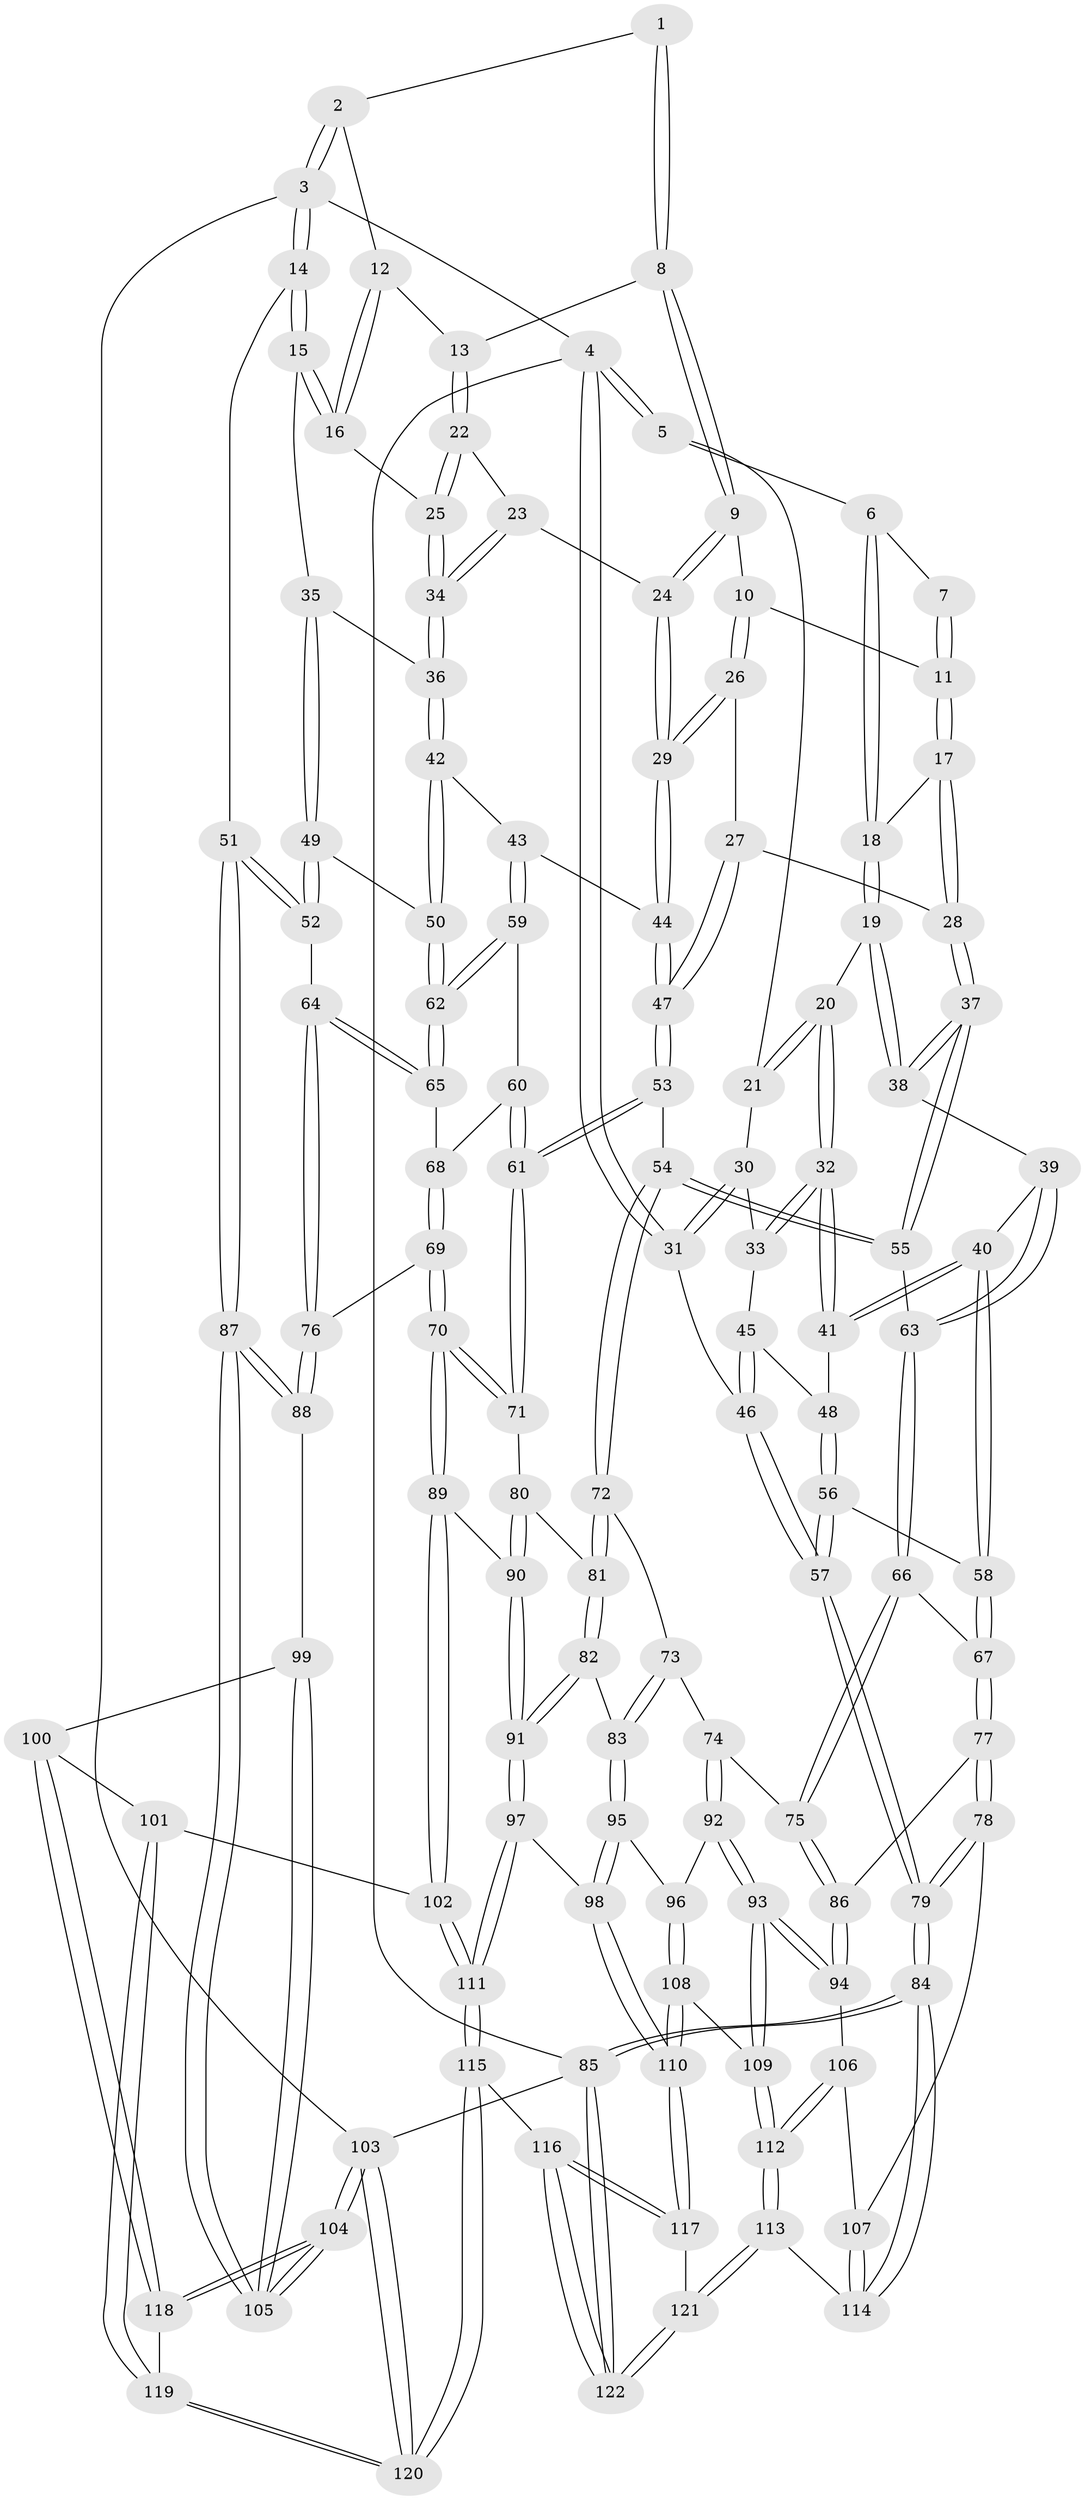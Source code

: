 // Generated by graph-tools (version 1.1) at 2025/11/02/27/25 16:11:58]
// undirected, 122 vertices, 302 edges
graph export_dot {
graph [start="1"]
  node [color=gray90,style=filled];
  1 [pos="+0.5552118903993374+0"];
  2 [pos="+0.7663117180328708+0"];
  3 [pos="+1+0"];
  4 [pos="+0+0"];
  5 [pos="+0.0653492553418675+0"];
  6 [pos="+0.15162246912360164+0"];
  7 [pos="+0.3785780570908402+0"];
  8 [pos="+0.5573400304471717+0.06010501758534811"];
  9 [pos="+0.5406461286886831+0.073216796639383"];
  10 [pos="+0.47017994469269586+0.07685877730459346"];
  11 [pos="+0.42744025737698865+0.052779611205333525"];
  12 [pos="+0.7660232002828158+0"];
  13 [pos="+0.669168751970467+0.04201019253138021"];
  14 [pos="+1+0.1314454083217861"];
  15 [pos="+1+0.1591347929296502"];
  16 [pos="+0.8784476481305409+0.13155489501629947"];
  17 [pos="+0.31420995835676113+0.16461182676672365"];
  18 [pos="+0.23321650586460008+0.15344186543793187"];
  19 [pos="+0.21935849556752807+0.16478429553950377"];
  20 [pos="+0.1683036473709477+0.18178713293708387"];
  21 [pos="+0.06748143272028449+0.1342864786656929"];
  22 [pos="+0.6849690176410269+0.10107860628566878"];
  23 [pos="+0.6530125736108982+0.1681170249599365"];
  24 [pos="+0.6165468425070941+0.20743008119208006"];
  25 [pos="+0.8681247876911999+0.1388327881480471"];
  26 [pos="+0.5023387105224318+0.2275437984422209"];
  27 [pos="+0.4337226724131912+0.24436822530334237"];
  28 [pos="+0.3844159974752895+0.2524144422944469"];
  29 [pos="+0.5969835794172832+0.25907117607810637"];
  30 [pos="+0+0.1525679422118927"];
  31 [pos="+0+0.13476936282818522"];
  32 [pos="+0.11007434209444311+0.26728582430101805"];
  33 [pos="+0.05900732212929792+0.26331570904929646"];
  34 [pos="+0.8208272312933582+0.2154602513934307"];
  35 [pos="+0.9526111576362737+0.2912701805766767"];
  36 [pos="+0.8092787061023885+0.25256189284764224"];
  37 [pos="+0.3588408779032983+0.38271091871894575"];
  38 [pos="+0.23457642412783472+0.28105417389143966"];
  39 [pos="+0.18269473403491432+0.38371598005252394"];
  40 [pos="+0.15396369041567085+0.38790582683282093"];
  41 [pos="+0.11293871519942744+0.2873811682971473"];
  42 [pos="+0.8080962864125714+0.25546748481397913"];
  43 [pos="+0.6649577195259325+0.3188050248966569"];
  44 [pos="+0.599545088894139+0.2652524435036696"];
  45 [pos="+0.01060339439451029+0.2805209666736912"];
  46 [pos="+0+0.31912610689504334"];
  47 [pos="+0.5021541804922968+0.38188996142974463"];
  48 [pos="+0.045330977931580016+0.3411552980221589"];
  49 [pos="+0.8989043880019573+0.37945836591993876"];
  50 [pos="+0.8748231570220745+0.38139696212203555"];
  51 [pos="+1+0.49194810832488944"];
  52 [pos="+1+0.4469612558131331"];
  53 [pos="+0.47233462801311393+0.42497956112507096"];
  54 [pos="+0.4010227979016181+0.43225311708056896"];
  55 [pos="+0.35937682778329344+0.3967074638525027"];
  56 [pos="+0.022953719877147918+0.3907432875681991"];
  57 [pos="+0+0.3403414605761625"];
  58 [pos="+0.10945238774166038+0.44287002889110905"];
  59 [pos="+0.6694468335350588+0.3383795072635325"];
  60 [pos="+0.6464270820132892+0.43142186791217624"];
  61 [pos="+0.5606114858867149+0.4826453580663947"];
  62 [pos="+0.825340329436088+0.4341066217918661"];
  63 [pos="+0.29612712944535874+0.4146949564380018"];
  64 [pos="+0.8145194070647644+0.5345528263385028"];
  65 [pos="+0.8222145078009211+0.4493089129755117"];
  66 [pos="+0.22541996250013074+0.5457276388403569"];
  67 [pos="+0.10812685584735801+0.4621174889865969"];
  68 [pos="+0.6556535754493333+0.4413748622579856"];
  69 [pos="+0.7554419323864816+0.5869607733825384"];
  70 [pos="+0.6914420392777915+0.6307195180581054"];
  71 [pos="+0.5641961729574213+0.5197057644005196"];
  72 [pos="+0.40065024300638996+0.43651662243712464"];
  73 [pos="+0.3755501950948657+0.5194123686550669"];
  74 [pos="+0.3039869072908997+0.5998605366044157"];
  75 [pos="+0.23079564173512107+0.5637019802117328"];
  76 [pos="+0.8028982684874338+0.5769035620913942"];
  77 [pos="+0.005334420329155555+0.5928561924834678"];
  78 [pos="+0+0.6278991262609641"];
  79 [pos="+0+0.6268917294423375"];
  80 [pos="+0.5044560797870444+0.5905164261206678"];
  81 [pos="+0.49476528863917213+0.5939348679803982"];
  82 [pos="+0.47394637341255647+0.6129531932320152"];
  83 [pos="+0.4540023290263599+0.6242150250810471"];
  84 [pos="+0+0.9780734774979809"];
  85 [pos="+0+1"];
  86 [pos="+0.1331408604034407+0.6586669724458233"];
  87 [pos="+1+0.7318501252214582"];
  88 [pos="+0.8528037874010372+0.6121691691151475"];
  89 [pos="+0.6706555654438245+0.6679043934897614"];
  90 [pos="+0.6292229852621358+0.6864959522723189"];
  91 [pos="+0.5813200355906715+0.7296663946289653"];
  92 [pos="+0.3263702576132547+0.66123971830118"];
  93 [pos="+0.1679672451669322+0.7290657382863706"];
  94 [pos="+0.15730411899594982+0.714953110814219"];
  95 [pos="+0.4102870082802281+0.6891088087443838"];
  96 [pos="+0.3474847943277319+0.6791176897227548"];
  97 [pos="+0.5649514948454787+0.749904288059138"];
  98 [pos="+0.459845585145872+0.7579207229806517"];
  99 [pos="+0.809565009187938+0.7543289922555441"];
  100 [pos="+0.7725064789264032+0.8014335597101927"];
  101 [pos="+0.7458175585965228+0.7979529970329394"];
  102 [pos="+0.7423501808415377+0.7963927383994576"];
  103 [pos="+1+1"];
  104 [pos="+1+0.8841778154755344"];
  105 [pos="+1+0.7649529555920085"];
  106 [pos="+0.0345482466099469+0.75912581030717"];
  107 [pos="+0.001795639078588365+0.7487291942390556"];
  108 [pos="+0.2861486457364339+0.8273502966319648"];
  109 [pos="+0.18343236077866387+0.8190862955829882"];
  110 [pos="+0.3983123716030447+0.9133011617390971"];
  111 [pos="+0.6103285765868276+0.8807634246254626"];
  112 [pos="+0.13107788326421185+0.8844354468742675"];
  113 [pos="+0.1216830036956687+0.9026481137203364"];
  114 [pos="+0.043991350519988856+0.9002843175647005"];
  115 [pos="+0.5501392386174124+1"];
  116 [pos="+0.5292802382357408+1"];
  117 [pos="+0.40955720107068605+0.951716913888032"];
  118 [pos="+0.8714834311250182+0.8796157744372538"];
  119 [pos="+0.7222309823325375+1"];
  120 [pos="+0.5879707780744691+1"];
  121 [pos="+0.14078227151226783+0.9537471773416537"];
  122 [pos="+0.1531613419119229+1"];
  1 -- 2;
  1 -- 8;
  1 -- 8;
  2 -- 3;
  2 -- 3;
  2 -- 12;
  3 -- 4;
  3 -- 14;
  3 -- 14;
  3 -- 103;
  4 -- 5;
  4 -- 5;
  4 -- 31;
  4 -- 31;
  4 -- 85;
  5 -- 6;
  5 -- 21;
  6 -- 7;
  6 -- 18;
  6 -- 18;
  7 -- 11;
  7 -- 11;
  8 -- 9;
  8 -- 9;
  8 -- 13;
  9 -- 10;
  9 -- 24;
  9 -- 24;
  10 -- 11;
  10 -- 26;
  10 -- 26;
  11 -- 17;
  11 -- 17;
  12 -- 13;
  12 -- 16;
  12 -- 16;
  13 -- 22;
  13 -- 22;
  14 -- 15;
  14 -- 15;
  14 -- 51;
  15 -- 16;
  15 -- 16;
  15 -- 35;
  16 -- 25;
  17 -- 18;
  17 -- 28;
  17 -- 28;
  18 -- 19;
  18 -- 19;
  19 -- 20;
  19 -- 38;
  19 -- 38;
  20 -- 21;
  20 -- 21;
  20 -- 32;
  20 -- 32;
  21 -- 30;
  22 -- 23;
  22 -- 25;
  22 -- 25;
  23 -- 24;
  23 -- 34;
  23 -- 34;
  24 -- 29;
  24 -- 29;
  25 -- 34;
  25 -- 34;
  26 -- 27;
  26 -- 29;
  26 -- 29;
  27 -- 28;
  27 -- 47;
  27 -- 47;
  28 -- 37;
  28 -- 37;
  29 -- 44;
  29 -- 44;
  30 -- 31;
  30 -- 31;
  30 -- 33;
  31 -- 46;
  32 -- 33;
  32 -- 33;
  32 -- 41;
  32 -- 41;
  33 -- 45;
  34 -- 36;
  34 -- 36;
  35 -- 36;
  35 -- 49;
  35 -- 49;
  36 -- 42;
  36 -- 42;
  37 -- 38;
  37 -- 38;
  37 -- 55;
  37 -- 55;
  38 -- 39;
  39 -- 40;
  39 -- 63;
  39 -- 63;
  40 -- 41;
  40 -- 41;
  40 -- 58;
  40 -- 58;
  41 -- 48;
  42 -- 43;
  42 -- 50;
  42 -- 50;
  43 -- 44;
  43 -- 59;
  43 -- 59;
  44 -- 47;
  44 -- 47;
  45 -- 46;
  45 -- 46;
  45 -- 48;
  46 -- 57;
  46 -- 57;
  47 -- 53;
  47 -- 53;
  48 -- 56;
  48 -- 56;
  49 -- 50;
  49 -- 52;
  49 -- 52;
  50 -- 62;
  50 -- 62;
  51 -- 52;
  51 -- 52;
  51 -- 87;
  51 -- 87;
  52 -- 64;
  53 -- 54;
  53 -- 61;
  53 -- 61;
  54 -- 55;
  54 -- 55;
  54 -- 72;
  54 -- 72;
  55 -- 63;
  56 -- 57;
  56 -- 57;
  56 -- 58;
  57 -- 79;
  57 -- 79;
  58 -- 67;
  58 -- 67;
  59 -- 60;
  59 -- 62;
  59 -- 62;
  60 -- 61;
  60 -- 61;
  60 -- 68;
  61 -- 71;
  61 -- 71;
  62 -- 65;
  62 -- 65;
  63 -- 66;
  63 -- 66;
  64 -- 65;
  64 -- 65;
  64 -- 76;
  64 -- 76;
  65 -- 68;
  66 -- 67;
  66 -- 75;
  66 -- 75;
  67 -- 77;
  67 -- 77;
  68 -- 69;
  68 -- 69;
  69 -- 70;
  69 -- 70;
  69 -- 76;
  70 -- 71;
  70 -- 71;
  70 -- 89;
  70 -- 89;
  71 -- 80;
  72 -- 73;
  72 -- 81;
  72 -- 81;
  73 -- 74;
  73 -- 83;
  73 -- 83;
  74 -- 75;
  74 -- 92;
  74 -- 92;
  75 -- 86;
  75 -- 86;
  76 -- 88;
  76 -- 88;
  77 -- 78;
  77 -- 78;
  77 -- 86;
  78 -- 79;
  78 -- 79;
  78 -- 107;
  79 -- 84;
  79 -- 84;
  80 -- 81;
  80 -- 90;
  80 -- 90;
  81 -- 82;
  81 -- 82;
  82 -- 83;
  82 -- 91;
  82 -- 91;
  83 -- 95;
  83 -- 95;
  84 -- 85;
  84 -- 85;
  84 -- 114;
  84 -- 114;
  85 -- 122;
  85 -- 122;
  85 -- 103;
  86 -- 94;
  86 -- 94;
  87 -- 88;
  87 -- 88;
  87 -- 105;
  87 -- 105;
  88 -- 99;
  89 -- 90;
  89 -- 102;
  89 -- 102;
  90 -- 91;
  90 -- 91;
  91 -- 97;
  91 -- 97;
  92 -- 93;
  92 -- 93;
  92 -- 96;
  93 -- 94;
  93 -- 94;
  93 -- 109;
  93 -- 109;
  94 -- 106;
  95 -- 96;
  95 -- 98;
  95 -- 98;
  96 -- 108;
  96 -- 108;
  97 -- 98;
  97 -- 111;
  97 -- 111;
  98 -- 110;
  98 -- 110;
  99 -- 100;
  99 -- 105;
  99 -- 105;
  100 -- 101;
  100 -- 118;
  100 -- 118;
  101 -- 102;
  101 -- 119;
  101 -- 119;
  102 -- 111;
  102 -- 111;
  103 -- 104;
  103 -- 104;
  103 -- 120;
  103 -- 120;
  104 -- 105;
  104 -- 105;
  104 -- 118;
  104 -- 118;
  106 -- 107;
  106 -- 112;
  106 -- 112;
  107 -- 114;
  107 -- 114;
  108 -- 109;
  108 -- 110;
  108 -- 110;
  109 -- 112;
  109 -- 112;
  110 -- 117;
  110 -- 117;
  111 -- 115;
  111 -- 115;
  112 -- 113;
  112 -- 113;
  113 -- 114;
  113 -- 121;
  113 -- 121;
  115 -- 116;
  115 -- 120;
  115 -- 120;
  116 -- 117;
  116 -- 117;
  116 -- 122;
  116 -- 122;
  117 -- 121;
  118 -- 119;
  119 -- 120;
  119 -- 120;
  121 -- 122;
  121 -- 122;
}
